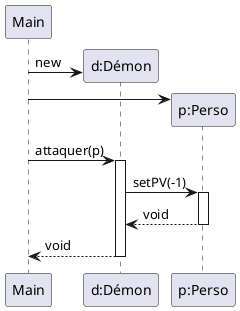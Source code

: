 @startuml
'https://plantuml.com/sequence-diagram

participant Main
create "d:Démon" as demon
Main -> demon : new
create "p:Perso" as perso
Main -> perso
Main -> demon : attaquer(p)
activate demon
demon -> perso : setPV(-1)
activate perso
perso --> demon : void
deactivate perso
demon --> Main : void
deactivate demon

@enduml